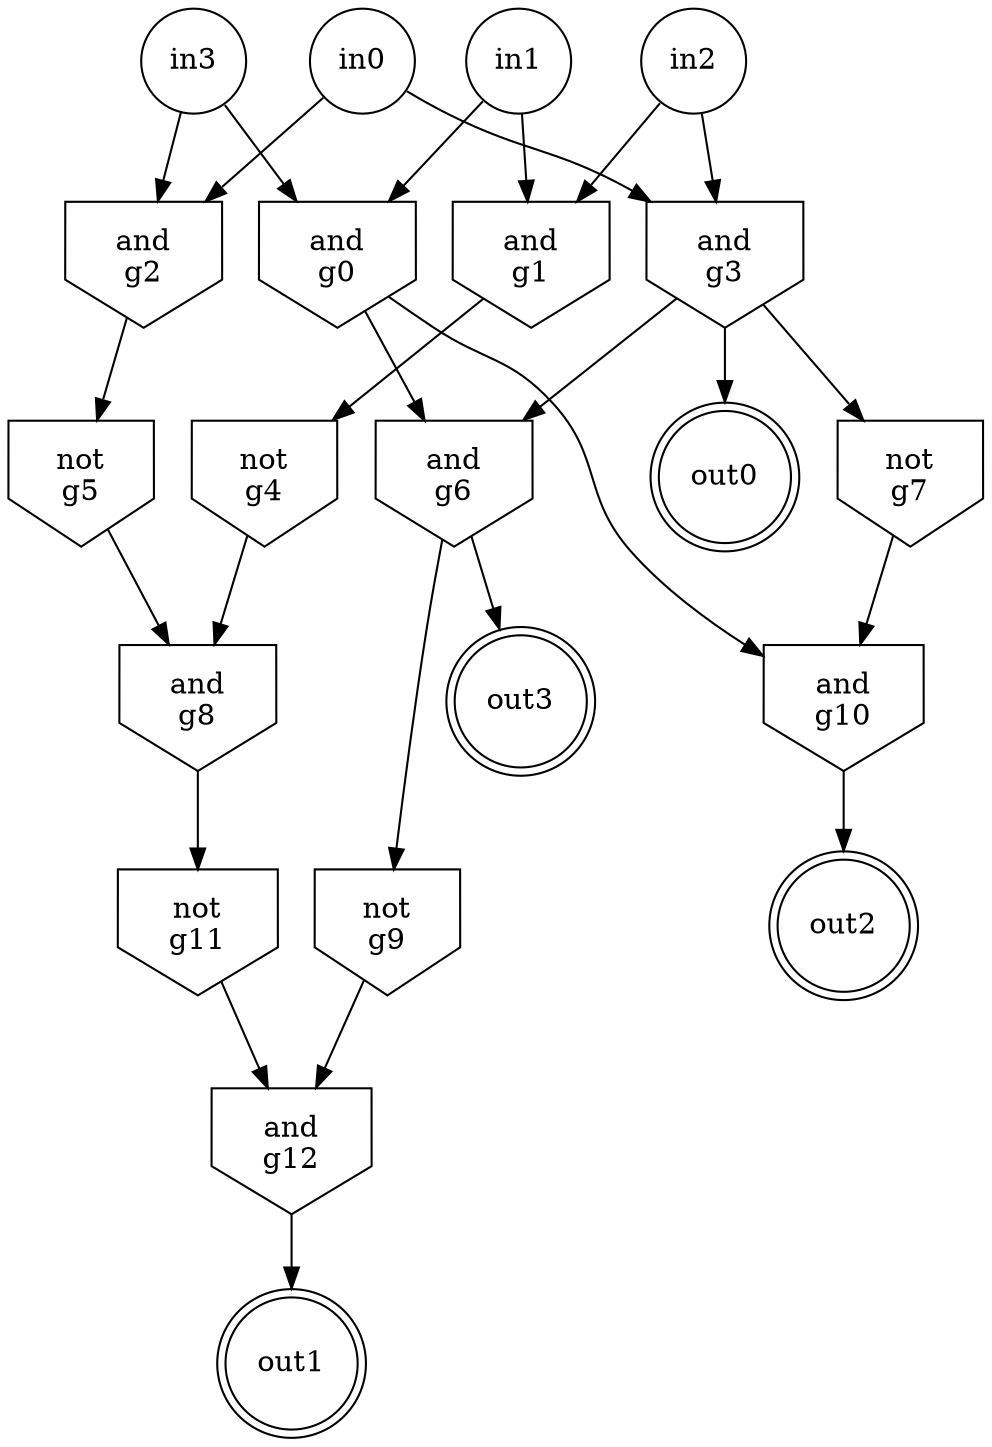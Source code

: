 strict digraph "" {
in3 [label="in3", shape=circle];
in2 [label="in2", shape=circle];
in1 [label="in1", shape=circle];
in0 [label="in0", shape=circle];
g0 [label="and\ng0", shape=invhouse];
g1 [label="and\ng1", shape=invhouse];
g2 [label="and\ng2", shape=invhouse];
g3 [label="and\ng3", shape=invhouse];
g4 [label="not\ng4", shape=invhouse];
g5 [label="not\ng5", shape=invhouse];
g6 [label="and\ng6", shape=invhouse];
g7 [label="not\ng7", shape=invhouse];
out0 [label="out0", shape=doublecircle];
g8 [label="and\ng8", shape=invhouse];
g9 [label="not\ng9", shape=invhouse];
out3 [label="out3", shape=doublecircle];
g10 [label="and\ng10", shape=invhouse];
g11 [label="not\ng11", shape=invhouse];
out2 [label="out2", shape=doublecircle];
g12 [label="and\ng12", shape=invhouse];
out1 [label="out1", shape=doublecircle];
in3 -> g2;
in3 -> g0;
in2 -> g1;
in2 -> g3;
in1 -> g0;
in1 -> g1;
in0 -> g2;
in0 -> g3;
g0 -> g10;
g0 -> g6;
g1 -> g4;
g2 -> g5;
g3 -> g6;
g3 -> g7;
g3 -> out0;
g4 -> g8;
g5 -> g8;
g6 -> g9;
g6 -> out3;
g7 -> g10;
g8 -> g11;
g9 -> g12;
g10 -> out2;
g11 -> g12;
g12 -> out1;
}
